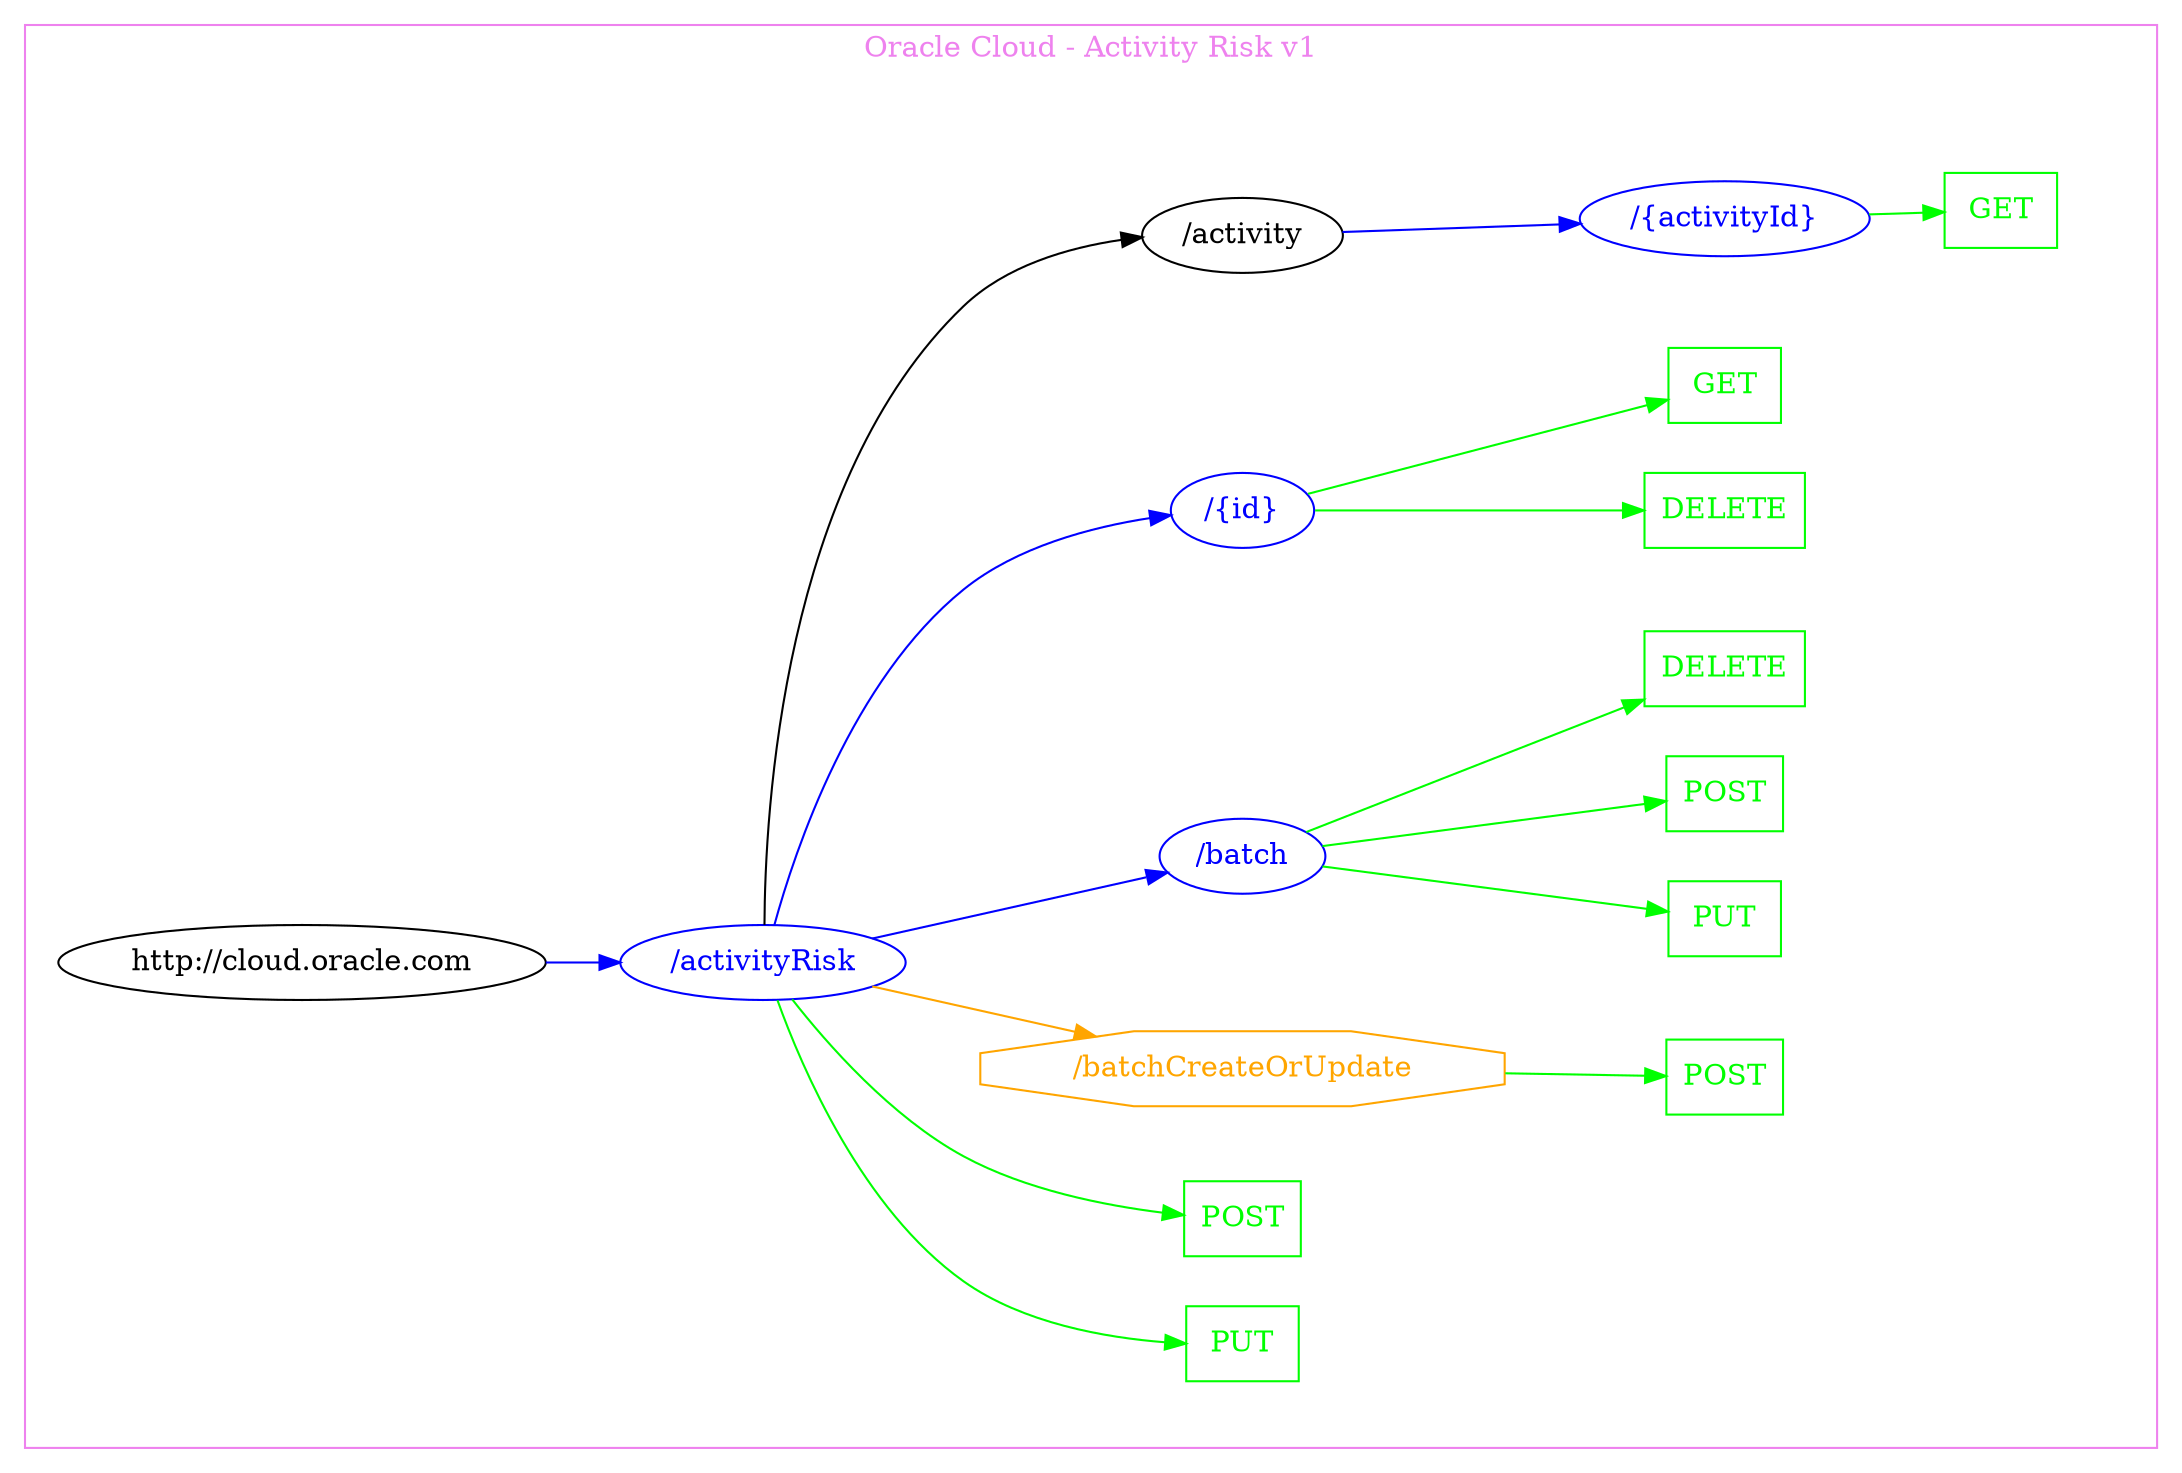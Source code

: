 digraph Cloud_Computing_REST_API {
rankdir="LR";
subgraph cluster_0 {
label="Oracle Cloud - Activity Risk v1"
color=violet
fontcolor=violet
subgraph cluster_1 {
label=""
color=white
fontcolor=white
node1 [label="http://cloud.oracle.com", shape="ellipse", color="black", fontcolor="black"]
node1 -> node2 [color="blue", fontcolor="blue"]
subgraph cluster_2 {
label=""
color=white
fontcolor=white
node2 [label="/activityRisk", shape="ellipse", color="blue", fontcolor="blue"]
node2 -> node3 [color="green", fontcolor="green"]
subgraph cluster_3 {
label=""
color=white
fontcolor=white
node3 [label="PUT", shape="box", color="green", fontcolor="green"]
}
node2 -> node4 [color="green", fontcolor="green"]
subgraph cluster_4 {
label=""
color=white
fontcolor=white
node4 [label="POST", shape="box", color="green", fontcolor="green"]
}
node2 -> node5 [color="orange", fontcolor="orange"]
subgraph cluster_5 {
label=""
color=white
fontcolor=white
node5 [label="/batchCreateOrUpdate", shape="octagon", color="orange", fontcolor="orange"]
node5 -> node6 [color="green", fontcolor="green"]
subgraph cluster_6 {
label=""
color=white
fontcolor=white
node6 [label="POST", shape="box", color="green", fontcolor="green"]
}
}
node2 -> node7 [color="blue", fontcolor="blue"]
subgraph cluster_7 {
label=""
color=white
fontcolor=white
node7 [label="/batch", shape="ellipse", color="blue", fontcolor="blue"]
node7 -> node8 [color="green", fontcolor="green"]
subgraph cluster_8 {
label=""
color=white
fontcolor=white
node8 [label="PUT", shape="box", color="green", fontcolor="green"]
}
node7 -> node9 [color="green", fontcolor="green"]
subgraph cluster_9 {
label=""
color=white
fontcolor=white
node9 [label="POST", shape="box", color="green", fontcolor="green"]
}
node7 -> node10 [color="green", fontcolor="green"]
subgraph cluster_10 {
label=""
color=white
fontcolor=white
node10 [label="DELETE", shape="box", color="green", fontcolor="green"]
}
}
node2 -> node11 [color="blue", fontcolor="blue"]
subgraph cluster_11 {
label=""
color=white
fontcolor=white
node11 [label="/{id}", shape="ellipse", color="blue", fontcolor="blue"]
node11 -> node12 [color="green", fontcolor="green"]
subgraph cluster_12 {
label=""
color=white
fontcolor=white
node12 [label="DELETE", shape="box", color="green", fontcolor="green"]
}
node11 -> node13 [color="green", fontcolor="green"]
subgraph cluster_13 {
label=""
color=white
fontcolor=white
node13 [label="GET", shape="box", color="green", fontcolor="green"]
}
}
node2 -> node14 [color="black", fontcolor="black"]
subgraph cluster_14 {
label=""
color=white
fontcolor=white
node14 [label="/activity", shape="ellipse", color="black", fontcolor="black"]
node14 -> node15 [color="blue", fontcolor="blue"]
subgraph cluster_15 {
label=""
color=white
fontcolor=white
node15 [label="/{activityId}", shape="ellipse", color="blue", fontcolor="blue"]
node15 -> node16 [color="green", fontcolor="green"]
subgraph cluster_16 {
label=""
color=white
fontcolor=white
node16 [label="GET", shape="box", color="green", fontcolor="green"]
}
}
}
}
}
}
}
